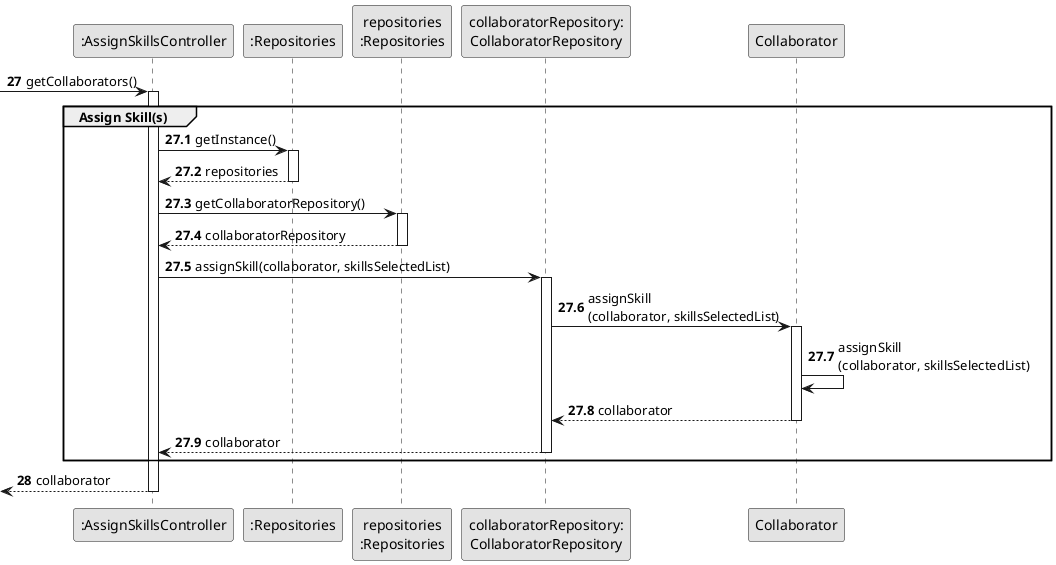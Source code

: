 @startuml
skinparam monochrome true
skinparam packageStyle rectangle
skinparam shadowing false

participant ":AssignSkillsController" as CTRL
participant ":Repositories" as RepositorySingleton
participant "repositories\n:Repositories" as PLAT
participant "collaboratorRepository:\nCollaboratorRepository" as CollaboratorRepository

autonumber 27
-> CTRL : getCollaborators()

autonumber 27.1

activate CTRL
    group Assign Skill(s)
        CTRL -> RepositorySingleton : getInstance()
        activate RepositorySingleton

        RepositorySingleton --> CTRL: repositories
        deactivate RepositorySingleton

        CTRL -> PLAT : getCollaboratorRepository()
        activate PLAT

        PLAT --> CTRL: collaboratorRepository
        deactivate PLAT

        CTRL -> CollaboratorRepository : assignSkill(collaborator, skillsSelectedList)
        activate CollaboratorRepository

        CollaboratorRepository -> Collaborator: assignSkill\n(collaborator, skillsSelectedList)
        activate Collaborator

        Collaborator -> Collaborator : assignSkill\n(collaborator, skillsSelectedList)
        Collaborator --> CollaboratorRepository : collaborator
        deactivate Collaborator

        CollaboratorRepository --> CTRL : collaborator
        deactivate CollaboratorRepository

    end group

    autonumber 28
    <-- CTRL : collaborator

deactivate CTRL


@enduml